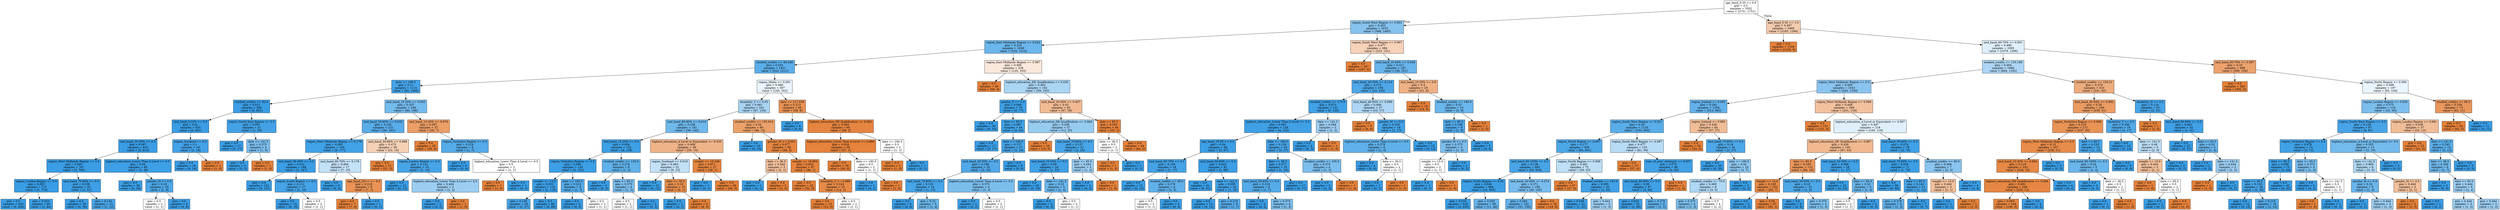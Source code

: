 digraph Tree {
node [shape=box, style="filled", color="black"] ;
0 [label="age_band_0-35 <= 0.0\ngini = 0.5\nsamples = 5502\nvalue = [2751, 2751]", fillcolor="#e5813900"] ;
1 [label="region_South West Region <= 0.001\ngini = 0.403\nsamples = 2033\nvalue = [568, 1465]", fillcolor="#399de59c"] ;
0 -> 1 [labeldistance=2.5, labelangle=45, headlabel="True"] ;
2 [label="region_East Midlands Region <= 0.022\ngini = 0.324\nsamples = 1649\nvalue = [335, 1314]", fillcolor="#399de5be"] ;
1 -> 2 ;
3 [label="studied_credits <= 90.456\ngini = 0.252\nsamples = 1421\nvalue = [210, 1211]", fillcolor="#399de5d3"] ;
2 -> 3 ;
4 [label="date <= 190.5\ngini = 0.11\nsamples = 1114\nvalue = [65, 1049]", fillcolor="#399de5ef"] ;
3 -> 4 ;
5 [label="studied_credits <= 82.5\ngini = 0.012\nsamples = 856\nvalue = [5, 851]", fillcolor="#399de5fe"] ;
4 -> 5 ;
6 [label="imd_band_0-10% <= 0.5\ngini = 0.01\nsamples = 835\nvalue = [4, 831]", fillcolor="#399de5fe"] ;
5 -> 6 ;
7 [label="imd_band_20-30% <= 0.5\ngini = 0.007\nsamples = 816\nvalue = [3, 813]", fillcolor="#399de5fe"] ;
6 -> 7 ;
8 [label="region_West Midlands Region <= 0.5\ngini = 0.005\nsamples = 767\nvalue = [2, 765]", fillcolor="#399de5fe"] ;
7 -> 8 ;
9 [label="region_London Region <= 0.5\ngini = 0.003\nsamples = 715\nvalue = [1, 714]", fillcolor="#399de5ff"] ;
8 -> 9 ;
10 [label="gini = 0.0\nsamples = 630\nvalue = [0, 630]", fillcolor="#399de5ff"] ;
9 -> 10 ;
11 [label="gini = 0.023\nsamples = 85\nvalue = [1, 84]", fillcolor="#399de5fc"] ;
9 -> 11 ;
12 [label="imd_band_70-80% <= 0.5\ngini = 0.038\nsamples = 52\nvalue = [1, 51]", fillcolor="#399de5fa"] ;
8 -> 12 ;
13 [label="gini = 0.0\nsamples = 39\nvalue = [0, 39]", fillcolor="#399de5ff"] ;
12 -> 13 ;
14 [label="gini = 0.142\nsamples = 13\nvalue = [1, 12]", fillcolor="#399de5ea"] ;
12 -> 14 ;
15 [label="highest_education_Lower Than A Level <= 0.5\ngini = 0.04\nsamples = 49\nvalue = [1, 48]", fillcolor="#399de5fa"] ;
7 -> 15 ;
16 [label="gini = 0.0\nsamples = 39\nvalue = [0, 39]", fillcolor="#399de5ff"] ;
15 -> 16 ;
17 [label="gender_M <= 0.5\ngini = 0.18\nsamples = 10\nvalue = [1, 9]", fillcolor="#399de5e3"] ;
15 -> 17 ;
18 [label="gini = 0.5\nsamples = 2\nvalue = [1, 1]", fillcolor="#e5813900"] ;
17 -> 18 ;
19 [label="gini = 0.0\nsamples = 8\nvalue = [0, 8]", fillcolor="#399de5ff"] ;
17 -> 19 ;
20 [label="region_Scotland <= 0.5\ngini = 0.1\nsamples = 19\nvalue = [1, 18]", fillcolor="#399de5f1"] ;
6 -> 20 ;
21 [label="gini = 0.0\nsamples = 18\nvalue = [0, 18]", fillcolor="#399de5ff"] ;
20 -> 21 ;
22 [label="gini = 0.0\nsamples = 1\nvalue = [1, 0]", fillcolor="#e58139ff"] ;
20 -> 22 ;
23 [label="region_South East Region <= 0.5\ngini = 0.091\nsamples = 21\nvalue = [1, 20]", fillcolor="#399de5f2"] ;
5 -> 23 ;
24 [label="gini = 0.0\nsamples = 17\nvalue = [0, 17]", fillcolor="#399de5ff"] ;
23 -> 24 ;
25 [label="date <= 141.5\ngini = 0.375\nsamples = 4\nvalue = [1, 3]", fillcolor="#399de5aa"] ;
23 -> 25 ;
26 [label="gini = 0.0\nsamples = 3\nvalue = [0, 3]", fillcolor="#399de5ff"] ;
25 -> 26 ;
27 [label="gini = 0.0\nsamples = 1\nvalue = [1, 0]", fillcolor="#e58139ff"] ;
25 -> 27 ;
28 [label="imd_band_10-20% <= 0.002\ngini = 0.357\nsamples = 258\nvalue = [60, 198]", fillcolor="#399de5b2"] ;
4 -> 28 ;
29 [label="imd_band_50-60% <= 0.032\ngini = 0.235\nsamples = 221\nvalue = [30, 191]", fillcolor="#399de5d7"] ;
28 -> 29 ;
30 [label="region_West Midlands Region <= 0.178\ngini = 0.083\nsamples = 185\nvalue = [8, 177]", fillcolor="#399de5f3"] ;
29 -> 30 ;
31 [label="imd_band_30-40% <= 0.5\ngini = 0.012\nsamples = 168\nvalue = [1, 167]", fillcolor="#399de5fd"] ;
30 -> 31 ;
32 [label="gini = 0.0\nsamples = 151\nvalue = [0, 151]", fillcolor="#399de5ff"] ;
31 -> 32 ;
33 [label="region_South Region <= 0.5\ngini = 0.111\nsamples = 17\nvalue = [1, 16]", fillcolor="#399de5ef"] ;
31 -> 33 ;
34 [label="gini = 0.0\nsamples = 15\nvalue = [0, 15]", fillcolor="#399de5ff"] ;
33 -> 34 ;
35 [label="gini = 0.5\nsamples = 2\nvalue = [1, 1]", fillcolor="#e5813900"] ;
33 -> 35 ;
36 [label="imd_band_60-70% <= 0.178\ngini = 0.484\nsamples = 17\nvalue = [7, 10]", fillcolor="#399de54d"] ;
30 -> 36 ;
37 [label="gini = 0.0\nsamples = 9\nvalue = [0, 9]", fillcolor="#399de5ff"] ;
36 -> 37 ;
38 [label="age_band_55<= <= 0.5\ngini = 0.219\nsamples = 8\nvalue = [7, 1]", fillcolor="#e58139db"] ;
36 -> 38 ;
39 [label="gini = 0.0\nsamples = 7\nvalue = [7, 0]", fillcolor="#e58139ff"] ;
38 -> 39 ;
40 [label="gini = 0.0\nsamples = 1\nvalue = [0, 1]", fillcolor="#399de5ff"] ;
38 -> 40 ;
41 [label="imd_band_50-60% <= 0.998\ngini = 0.475\nsamples = 36\nvalue = [22, 14]", fillcolor="#e581395d"] ;
29 -> 41 ;
42 [label="gini = 0.0\nsamples = 21\nvalue = [21, 0]", fillcolor="#e58139ff"] ;
41 -> 42 ;
43 [label="region_London Region <= 0.5\ngini = 0.124\nsamples = 15\nvalue = [1, 14]", fillcolor="#399de5ed"] ;
41 -> 43 ;
44 [label="gini = 0.0\nsamples = 12\nvalue = [0, 12]", fillcolor="#399de5ff"] ;
43 -> 44 ;
45 [label="highest_education_Lower Than A Level <= 0.5\ngini = 0.444\nsamples = 3\nvalue = [1, 2]", fillcolor="#399de57f"] ;
43 -> 45 ;
46 [label="gini = 0.0\nsamples = 2\nvalue = [0, 2]", fillcolor="#399de5ff"] ;
45 -> 46 ;
47 [label="gini = 0.0\nsamples = 1\nvalue = [1, 0]", fillcolor="#e58139ff"] ;
45 -> 47 ;
48 [label="imd_band_10-20% <= 0.979\ngini = 0.307\nsamples = 37\nvalue = [30, 7]", fillcolor="#e58139c4"] ;
28 -> 48 ;
49 [label="gini = 0.0\nsamples = 29\nvalue = [29, 0]", fillcolor="#e58139ff"] ;
48 -> 49 ;
50 [label="region_Yorkshire Region <= 0.5\ngini = 0.219\nsamples = 8\nvalue = [1, 7]", fillcolor="#399de5db"] ;
48 -> 50 ;
51 [label="gini = 0.0\nsamples = 6\nvalue = [0, 6]", fillcolor="#399de5ff"] ;
50 -> 51 ;
52 [label="highest_education_Lower Than A Level <= 0.5\ngini = 0.5\nsamples = 2\nvalue = [1, 1]", fillcolor="#e5813900"] ;
50 -> 52 ;
53 [label="gini = 0.0\nsamples = 1\nvalue = [1, 0]", fillcolor="#e58139ff"] ;
52 -> 53 ;
54 [label="gini = 0.0\nsamples = 1\nvalue = [0, 1]", fillcolor="#399de5ff"] ;
52 -> 54 ;
55 [label="region_Wales <= 0.001\ngini = 0.498\nsamples = 307\nvalue = [145, 162]", fillcolor="#399de51b"] ;
3 -> 55 ;
56 [label="disability_Y <= 0.03\ngini = 0.461\nsamples = 241\nvalue = [87, 154]", fillcolor="#399de56f"] ;
55 -> 56 ;
57 [label="imd_band_80-90% <= 0.019\ngini = 0.338\nsamples = 181\nvalue = [39, 142]", fillcolor="#399de5b9"] ;
56 -> 57 ;
58 [label="imd_band_10-20% <= 0.5\ngini = 0.059\nsamples = 132\nvalue = [4, 128]", fillcolor="#399de5f7"] ;
57 -> 58 ;
59 [label="region_Yorkshire Region <= 0.5\ngini = 0.046\nsamples = 126\nvalue = [3, 123]", fillcolor="#399de5f9"] ;
58 -> 59 ;
60 [label="weight <= 15.0\ngini = 0.033\nsamples = 118\nvalue = [2, 116]", fillcolor="#399de5fb"] ;
59 -> 60 ;
61 [label="gini = 0.128\nsamples = 29\nvalue = [2, 27]", fillcolor="#399de5ec"] ;
60 -> 61 ;
62 [label="gini = 0.0\nsamples = 89\nvalue = [0, 89]", fillcolor="#399de5ff"] ;
60 -> 62 ;
63 [label="date <= 190.5\ngini = 0.219\nsamples = 8\nvalue = [1, 7]", fillcolor="#399de5db"] ;
59 -> 63 ;
64 [label="gini = 0.0\nsamples = 6\nvalue = [0, 6]", fillcolor="#399de5ff"] ;
63 -> 64 ;
65 [label="gini = 0.5\nsamples = 2\nvalue = [1, 1]", fillcolor="#e5813900"] ;
63 -> 65 ;
66 [label="studied_credits <= 135.0\ngini = 0.278\nsamples = 6\nvalue = [1, 5]", fillcolor="#399de5cc"] ;
58 -> 66 ;
67 [label="gini = 0.0\nsamples = 2\nvalue = [0, 2]", fillcolor="#399de5ff"] ;
66 -> 67 ;
68 [label="date <= 85.5\ngini = 0.375\nsamples = 4\nvalue = [1, 3]", fillcolor="#399de5aa"] ;
66 -> 68 ;
69 [label="gini = 0.5\nsamples = 2\nvalue = [1, 1]", fillcolor="#e5813900"] ;
68 -> 69 ;
70 [label="gini = 0.0\nsamples = 2\nvalue = [0, 2]", fillcolor="#399de5ff"] ;
68 -> 70 ;
71 [label="highest_education_A Level or Equivalent <= 0.035\ngini = 0.408\nsamples = 49\nvalue = [35, 14]", fillcolor="#e5813999"] ;
57 -> 71 ;
72 [label="region_Scotland <= 0.019\ngini = 0.483\nsamples = 22\nvalue = [9, 13]", fillcolor="#399de54e"] ;
71 -> 72 ;
73 [label="gini = 0.0\nsamples = 12\nvalue = [0, 12]", fillcolor="#399de5ff"] ;
72 -> 73 ;
74 [label="date <= 36.5\ngini = 0.18\nsamples = 10\nvalue = [9, 1]", fillcolor="#e58139e3"] ;
72 -> 74 ;
75 [label="gini = 0.0\nsamples = 1\nvalue = [0, 1]", fillcolor="#399de5ff"] ;
74 -> 75 ;
76 [label="gini = 0.0\nsamples = 9\nvalue = [9, 0]", fillcolor="#e58139ff"] ;
74 -> 76 ;
77 [label="weight <= 10.349\ngini = 0.071\nsamples = 27\nvalue = [26, 1]", fillcolor="#e58139f5"] ;
71 -> 77 ;
78 [label="gini = 0.0\nsamples = 1\nvalue = [0, 1]", fillcolor="#399de5ff"] ;
77 -> 78 ;
79 [label="gini = 0.0\nsamples = 26\nvalue = [26, 0]", fillcolor="#e58139ff"] ;
77 -> 79 ;
80 [label="studied_credits <= 135.914\ngini = 0.32\nsamples = 60\nvalue = [48, 12]", fillcolor="#e58139bf"] ;
56 -> 80 ;
81 [label="gini = 0.0\nsamples = 10\nvalue = [0, 10]", fillcolor="#399de5ff"] ;
80 -> 81 ;
82 [label="gender_M <= 0.001\ngini = 0.077\nsamples = 50\nvalue = [48, 2]", fillcolor="#e58139f4"] ;
80 -> 82 ;
83 [label="date <= 36.5\ngini = 0.444\nsamples = 3\nvalue = [2, 1]", fillcolor="#e581397f"] ;
82 -> 83 ;
84 [label="gini = 0.0\nsamples = 1\nvalue = [0, 1]", fillcolor="#399de5ff"] ;
83 -> 84 ;
85 [label="gini = 0.0\nsamples = 2\nvalue = [2, 0]", fillcolor="#e58139ff"] ;
83 -> 85 ;
86 [label="weight <= 19.904\ngini = 0.042\nsamples = 47\nvalue = [46, 1]", fillcolor="#e58139f9"] ;
82 -> 86 ;
87 [label="gini = 0.0\nsamples = 32\nvalue = [32, 0]", fillcolor="#e58139ff"] ;
86 -> 87 ;
88 [label="disability_Y <= 0.999\ngini = 0.124\nsamples = 15\nvalue = [14, 1]", fillcolor="#e58139ed"] ;
86 -> 88 ;
89 [label="gini = 0.0\nsamples = 13\nvalue = [13, 0]", fillcolor="#e58139ff"] ;
88 -> 89 ;
90 [label="gini = 0.5\nsamples = 2\nvalue = [1, 1]", fillcolor="#e5813900"] ;
88 -> 90 ;
91 [label="date <= 117.039\ngini = 0.213\nsamples = 66\nvalue = [58, 8]", fillcolor="#e58139dc"] ;
55 -> 91 ;
92 [label="gini = 0.0\nsamples = 6\nvalue = [0, 6]", fillcolor="#399de5ff"] ;
91 -> 92 ;
93 [label="highest_education_HE Qualification <= 0.962\ngini = 0.064\nsamples = 60\nvalue = [58, 2]", fillcolor="#e58139f6"] ;
91 -> 93 ;
94 [label="highest_education_Lower Than A Level <= 0.999\ngini = 0.034\nsamples = 58\nvalue = [57, 1]", fillcolor="#e58139fb"] ;
93 -> 94 ;
95 [label="gini = 0.0\nsamples = 56\nvalue = [56, 0]", fillcolor="#e58139ff"] ;
94 -> 95 ;
96 [label="date <= 190.5\ngini = 0.5\nsamples = 2\nvalue = [1, 1]", fillcolor="#e5813900"] ;
94 -> 96 ;
97 [label="gini = 0.0\nsamples = 1\nvalue = [0, 1]", fillcolor="#399de5ff"] ;
96 -> 97 ;
98 [label="gini = 0.0\nsamples = 1\nvalue = [1, 0]", fillcolor="#e58139ff"] ;
96 -> 98 ;
99 [label="date <= 190.5\ngini = 0.5\nsamples = 2\nvalue = [1, 1]", fillcolor="#e5813900"] ;
93 -> 99 ;
100 [label="gini = 0.0\nsamples = 1\nvalue = [1, 0]", fillcolor="#e58139ff"] ;
99 -> 100 ;
101 [label="gini = 0.0\nsamples = 1\nvalue = [0, 1]", fillcolor="#399de5ff"] ;
99 -> 101 ;
102 [label="region_East Midlands Region <= 0.987\ngini = 0.495\nsamples = 228\nvalue = [125, 103]", fillcolor="#e581392d"] ;
2 -> 102 ;
103 [label="gini = 0.0\nsamples = 66\nvalue = [66, 0]", fillcolor="#e58139ff"] ;
102 -> 103 ;
104 [label="highest_education_HE Qualification <= 0.035\ngini = 0.463\nsamples = 162\nvalue = [59, 103]", fillcolor="#399de56d"] ;
102 -> 104 ;
105 [label="gender_F <= 0.5\ngini = 0.049\nsamples = 79\nvalue = [2, 77]", fillcolor="#399de5f8"] ;
104 -> 105 ;
106 [label="gini = 0.0\nsamples = 35\nvalue = [0, 35]", fillcolor="#399de5ff"] ;
105 -> 106 ;
107 [label="date <= 85.5\ngini = 0.087\nsamples = 44\nvalue = [2, 42]", fillcolor="#399de5f3"] ;
105 -> 107 ;
108 [label="gini = 0.0\nsamples = 17\nvalue = [0, 17]", fillcolor="#399de5ff"] ;
107 -> 108 ;
109 [label="date <= 190.5\ngini = 0.137\nsamples = 27\nvalue = [2, 25]", fillcolor="#399de5eb"] ;
107 -> 109 ;
110 [label="imd_band_20-30% <= 0.5\ngini = 0.198\nsamples = 18\nvalue = [2, 16]", fillcolor="#399de5df"] ;
109 -> 110 ;
111 [label="imd_band_70-80% <= 0.5\ngini = 0.133\nsamples = 14\nvalue = [1, 13]", fillcolor="#399de5eb"] ;
110 -> 111 ;
112 [label="gini = 0.0\nsamples = 9\nvalue = [0, 9]", fillcolor="#399de5ff"] ;
111 -> 112 ;
113 [label="gini = 0.32\nsamples = 5\nvalue = [1, 4]", fillcolor="#399de5bf"] ;
111 -> 113 ;
114 [label="highest_education_Lower Than A Level <= 0.5\ngini = 0.375\nsamples = 4\nvalue = [1, 3]", fillcolor="#399de5aa"] ;
110 -> 114 ;
115 [label="gini = 0.0\nsamples = 2\nvalue = [0, 2]", fillcolor="#399de5ff"] ;
114 -> 115 ;
116 [label="gini = 0.5\nsamples = 2\nvalue = [1, 1]", fillcolor="#e5813900"] ;
114 -> 116 ;
117 [label="gini = 0.0\nsamples = 9\nvalue = [0, 9]", fillcolor="#399de5ff"] ;
109 -> 117 ;
118 [label="imd_band_20-30% <= 0.007\ngini = 0.43\nsamples = 83\nvalue = [57, 26]", fillcolor="#e581398b"] ;
104 -> 118 ;
119 [label="highest_education_HE Qualification <= 0.884\ngini = 0.438\nsamples = 37\nvalue = [12, 25]", fillcolor="#399de585"] ;
118 -> 119 ;
120 [label="gini = 0.0\nsamples = 10\nvalue = [10, 0]", fillcolor="#e58139ff"] ;
119 -> 120 ;
121 [label="imd_band_70-80% <= 0.5\ngini = 0.137\nsamples = 27\nvalue = [2, 25]", fillcolor="#399de5eb"] ;
119 -> 121 ;
122 [label="imd_band_10-20% <= 0.5\ngini = 0.08\nsamples = 24\nvalue = [1, 23]", fillcolor="#399de5f4"] ;
121 -> 122 ;
123 [label="gini = 0.0\nsamples = 19\nvalue = [0, 19]", fillcolor="#399de5ff"] ;
122 -> 123 ;
124 [label="date <= 141.5\ngini = 0.32\nsamples = 5\nvalue = [1, 4]", fillcolor="#399de5bf"] ;
122 -> 124 ;
125 [label="gini = 0.0\nsamples = 3\nvalue = [0, 3]", fillcolor="#399de5ff"] ;
124 -> 125 ;
126 [label="gini = 0.5\nsamples = 2\nvalue = [1, 1]", fillcolor="#e5813900"] ;
124 -> 126 ;
127 [label="date <= 85.5\ngini = 0.444\nsamples = 3\nvalue = [1, 2]", fillcolor="#399de57f"] ;
121 -> 127 ;
128 [label="gini = 0.0\nsamples = 2\nvalue = [0, 2]", fillcolor="#399de5ff"] ;
127 -> 128 ;
129 [label="gini = 0.0\nsamples = 1\nvalue = [1, 0]", fillcolor="#e58139ff"] ;
127 -> 129 ;
130 [label="date <= 85.5\ngini = 0.043\nsamples = 46\nvalue = [45, 1]", fillcolor="#e58139f9"] ;
118 -> 130 ;
131 [label="date <= 36.5\ngini = 0.5\nsamples = 2\nvalue = [1, 1]", fillcolor="#e5813900"] ;
130 -> 131 ;
132 [label="gini = 0.0\nsamples = 1\nvalue = [1, 0]", fillcolor="#e58139ff"] ;
131 -> 132 ;
133 [label="gini = 0.0\nsamples = 1\nvalue = [0, 1]", fillcolor="#399de5ff"] ;
131 -> 133 ;
134 [label="gini = 0.0\nsamples = 44\nvalue = [44, 0]", fillcolor="#e58139ff"] ;
130 -> 134 ;
135 [label="region_South West Region <= 0.997\ngini = 0.477\nsamples = 384\nvalue = [233, 151]", fillcolor="#e581395a"] ;
1 -> 135 ;
136 [label="gini = 0.0\nsamples = 197\nvalue = [197, 0]", fillcolor="#e58139ff"] ;
135 -> 136 ;
137 [label="imd_band_10-20% <= 0.048\ngini = 0.311\nsamples = 187\nvalue = [36, 151]", fillcolor="#399de5c2"] ;
135 -> 137 ;
138 [label="imd_band_40-50% <= 0.114\ngini = 0.172\nsamples = 158\nvalue = [15, 143]", fillcolor="#399de5e4"] ;
137 -> 138 ;
139 [label="studied_credits <= 175.0\ngini = 0.073\nsamples = 131\nvalue = [5, 126]", fillcolor="#399de5f5"] ;
138 -> 139 ;
140 [label="highest_education_Lower Than A Level <= 0.5\ngini = 0.061\nsamples = 128\nvalue = [4, 124]", fillcolor="#399de5f7"] ;
139 -> 140 ;
141 [label="age_band_35-55 <= 0.5\ngini = 0.04\nsamples = 99\nvalue = [2, 97]", fillcolor="#399de5fa"] ;
140 -> 141 ;
142 [label="imd_band_60-70% <= 0.5\ngini = 0.105\nsamples = 18\nvalue = [1, 17]", fillcolor="#399de5f0"] ;
141 -> 142 ;
143 [label="gini = 0.0\nsamples = 12\nvalue = [0, 12]", fillcolor="#399de5ff"] ;
142 -> 143 ;
144 [label="studied_credits <= 90.0\ngini = 0.278\nsamples = 6\nvalue = [1, 5]", fillcolor="#399de5cc"] ;
142 -> 144 ;
145 [label="gini = 0.5\nsamples = 2\nvalue = [1, 1]", fillcolor="#e5813900"] ;
144 -> 145 ;
146 [label="gini = 0.0\nsamples = 4\nvalue = [0, 4]", fillcolor="#399de5ff"] ;
144 -> 146 ;
147 [label="imd_band_50-60% <= 0.5\ngini = 0.024\nsamples = 81\nvalue = [1, 80]", fillcolor="#399de5fc"] ;
141 -> 147 ;
148 [label="gini = 0.0\nsamples = 61\nvalue = [0, 61]", fillcolor="#399de5ff"] ;
147 -> 148 ;
149 [label="date <= 141.5\ngini = 0.095\nsamples = 20\nvalue = [1, 19]", fillcolor="#399de5f2"] ;
147 -> 149 ;
150 [label="gini = 0.0\nsamples = 12\nvalue = [0, 12]", fillcolor="#399de5ff"] ;
149 -> 150 ;
151 [label="gini = 0.219\nsamples = 8\nvalue = [1, 7]", fillcolor="#399de5db"] ;
149 -> 151 ;
152 [label="date <= 190.5\ngini = 0.128\nsamples = 29\nvalue = [2, 27]", fillcolor="#399de5ec"] ;
140 -> 152 ;
153 [label="date <= 36.5\ngini = 0.077\nsamples = 25\nvalue = [1, 24]", fillcolor="#399de5f4"] ;
152 -> 153 ;
154 [label="imd_band_50-60% <= 0.5\ngini = 0.219\nsamples = 8\nvalue = [1, 7]", fillcolor="#399de5db"] ;
153 -> 154 ;
155 [label="gini = 0.0\nsamples = 4\nvalue = [0, 4]", fillcolor="#399de5ff"] ;
154 -> 155 ;
156 [label="gini = 0.375\nsamples = 4\nvalue = [1, 3]", fillcolor="#399de5aa"] ;
154 -> 156 ;
157 [label="gini = 0.0\nsamples = 17\nvalue = [0, 17]", fillcolor="#399de5ff"] ;
153 -> 157 ;
158 [label="studied_credits <= 105.0\ngini = 0.375\nsamples = 4\nvalue = [1, 3]", fillcolor="#399de5aa"] ;
152 -> 158 ;
159 [label="gini = 0.0\nsamples = 3\nvalue = [0, 3]", fillcolor="#399de5ff"] ;
158 -> 159 ;
160 [label="gini = 0.0\nsamples = 1\nvalue = [1, 0]", fillcolor="#e58139ff"] ;
158 -> 160 ;
161 [label="date <= 141.5\ngini = 0.444\nsamples = 3\nvalue = [1, 2]", fillcolor="#399de57f"] ;
139 -> 161 ;
162 [label="gini = 0.0\nsamples = 2\nvalue = [0, 2]", fillcolor="#399de5ff"] ;
161 -> 162 ;
163 [label="gini = 0.0\nsamples = 1\nvalue = [1, 0]", fillcolor="#e58139ff"] ;
161 -> 163 ;
164 [label="imd_band_40-50% <= 0.996\ngini = 0.466\nsamples = 27\nvalue = [10, 17]", fillcolor="#399de569"] ;
138 -> 164 ;
165 [label="gini = 0.0\nsamples = 9\nvalue = [9, 0]", fillcolor="#e58139ff"] ;
164 -> 165 ;
166 [label="gender_M <= 0.5\ngini = 0.105\nsamples = 18\nvalue = [1, 17]", fillcolor="#399de5f0"] ;
164 -> 166 ;
167 [label="highest_education_Lower Than A Level <= 0.5\ngini = 0.278\nsamples = 6\nvalue = [1, 5]", fillcolor="#399de5cc"] ;
166 -> 167 ;
168 [label="gini = 0.0\nsamples = 4\nvalue = [0, 4]", fillcolor="#399de5ff"] ;
167 -> 168 ;
169 [label="date <= 36.5\ngini = 0.5\nsamples = 2\nvalue = [1, 1]", fillcolor="#e5813900"] ;
167 -> 169 ;
170 [label="gini = 0.0\nsamples = 1\nvalue = [0, 1]", fillcolor="#399de5ff"] ;
169 -> 170 ;
171 [label="gini = 0.0\nsamples = 1\nvalue = [1, 0]", fillcolor="#e58139ff"] ;
169 -> 171 ;
172 [label="gini = 0.0\nsamples = 12\nvalue = [0, 12]", fillcolor="#399de5ff"] ;
166 -> 172 ;
173 [label="imd_band_10-20% <= 0.9\ngini = 0.4\nsamples = 29\nvalue = [21, 8]", fillcolor="#e581399e"] ;
137 -> 173 ;
174 [label="gini = 0.0\nsamples = 19\nvalue = [19, 0]", fillcolor="#e58139ff"] ;
173 -> 174 ;
175 [label="studied_credits <= 180.0\ngini = 0.32\nsamples = 10\nvalue = [2, 8]", fillcolor="#399de5bf"] ;
173 -> 175 ;
176 [label="date <= 85.5\ngini = 0.198\nsamples = 9\nvalue = [1, 8]", fillcolor="#399de5df"] ;
175 -> 176 ;
177 [label="gender_M <= 0.5\ngini = 0.375\nsamples = 4\nvalue = [1, 3]", fillcolor="#399de5aa"] ;
176 -> 177 ;
178 [label="weight <= 15.0\ngini = 0.5\nsamples = 2\nvalue = [1, 1]", fillcolor="#e5813900"] ;
177 -> 178 ;
179 [label="gini = 0.0\nsamples = 1\nvalue = [0, 1]", fillcolor="#399de5ff"] ;
178 -> 179 ;
180 [label="gini = 0.0\nsamples = 1\nvalue = [1, 0]", fillcolor="#e58139ff"] ;
178 -> 180 ;
181 [label="gini = 0.0\nsamples = 2\nvalue = [0, 2]", fillcolor="#399de5ff"] ;
177 -> 181 ;
182 [label="gini = 0.0\nsamples = 5\nvalue = [0, 5]", fillcolor="#399de5ff"] ;
176 -> 182 ;
183 [label="gini = 0.0\nsamples = 1\nvalue = [1, 0]", fillcolor="#e58139ff"] ;
175 -> 183 ;
184 [label="age_band_0-35 <= 1.0\ngini = 0.467\nsamples = 3469\nvalue = [2183, 1286]", fillcolor="#e5813969"] ;
0 -> 184 [labeldistance=2.5, labelangle=-45, headlabel="False"] ;
185 [label="gini = 0.0\nsamples = 1104\nvalue = [1104, 0]", fillcolor="#e58139ff"] ;
184 -> 185 ;
186 [label="imd_band_60-70% <= 0.001\ngini = 0.496\nsamples = 2365\nvalue = [1079, 1286]", fillcolor="#399de529"] ;
184 -> 186 ;
187 [label="studied_credits <= 150.188\ngini = 0.464\nsamples = 1866\nvalue = [684, 1182]", fillcolor="#399de56b"] ;
186 -> 187 ;
188 [label="region_West Midlands Region <= 0.0\ngini = 0.409\nsamples = 1543\nvalue = [443, 1100]", fillcolor="#399de598"] ;
187 -> 188 ;
189 [label="region_Ireland <= 0.003\ngini = 0.292\nsamples = 1194\nvalue = [212, 982]", fillcolor="#399de5c8"] ;
188 -> 189 ;
190 [label="region_South West Region <= 0.021\ngini = 0.24\nsamples = 1110\nvalue = [155, 955]", fillcolor="#399de5d6"] ;
189 -> 190 ;
191 [label="region_North Region <= 0.087\ngini = 0.177\nsamples = 955\nvalue = [94, 861]", fillcolor="#399de5e3"] ;
190 -> 191 ;
192 [label="imd_band_90-100% <= 0.0\ngini = 0.136\nsamples = 883\nvalue = [65, 818]", fillcolor="#399de5eb"] ;
191 -> 192 ;
193 [label="region_South Region <= 0.02\ngini = 0.046\nsamples = 684\nvalue = [16, 668]", fillcolor="#399de5f9"] ;
192 -> 193 ;
194 [label="gini = 0.016\nsamples = 625\nvalue = [5, 620]", fillcolor="#399de5fd"] ;
193 -> 194 ;
195 [label="gini = 0.303\nsamples = 59\nvalue = [11, 48]", fillcolor="#399de5c5"] ;
193 -> 195 ;
196 [label="imd_band_30-40% <= 0.074\ngini = 0.371\nsamples = 199\nvalue = [49, 150]", fillcolor="#399de5ac"] ;
192 -> 196 ;
197 [label="gini = 0.284\nsamples = 181\nvalue = [31, 150]", fillcolor="#399de5ca"] ;
196 -> 197 ;
198 [label="gini = 0.0\nsamples = 18\nvalue = [18, 0]", fillcolor="#e58139ff"] ;
196 -> 198 ;
199 [label="region_North Region <= 0.999\ngini = 0.481\nsamples = 72\nvalue = [29, 43]", fillcolor="#399de553"] ;
191 -> 199 ;
200 [label="gini = 0.0\nsamples = 27\nvalue = [27, 0]", fillcolor="#e58139ff"] ;
199 -> 200 ;
201 [label="studied_credits <= 135.0\ngini = 0.085\nsamples = 45\nvalue = [2, 43]", fillcolor="#399de5f3"] ;
199 -> 201 ;
202 [label="gini = 0.046\nsamples = 42\nvalue = [1, 41]", fillcolor="#399de5f9"] ;
201 -> 202 ;
203 [label="gini = 0.444\nsamples = 3\nvalue = [1, 2]", fillcolor="#399de57f"] ;
201 -> 203 ;
204 [label="region_South West Region <= 0.997\ngini = 0.477\nsamples = 155\nvalue = [61, 94]", fillcolor="#399de55a"] ;
190 -> 204 ;
205 [label="gini = 0.0\nsamples = 57\nvalue = [57, 0]", fillcolor="#e58139ff"] ;
204 -> 205 ;
206 [label="num_of_prev_attempts <= 0.007\ngini = 0.078\nsamples = 98\nvalue = [4, 94]", fillcolor="#399de5f4"] ;
204 -> 206 ;
207 [label="imd_band_80-90% <= 0.5\ngini = 0.06\nsamples = 97\nvalue = [3, 94]", fillcolor="#399de5f7"] ;
206 -> 207 ;
208 [label="gini = 0.043\nsamples = 91\nvalue = [2, 89]", fillcolor="#399de5f9"] ;
207 -> 208 ;
209 [label="gini = 0.278\nsamples = 6\nvalue = [1, 5]", fillcolor="#399de5cc"] ;
207 -> 209 ;
210 [label="gini = 0.0\nsamples = 1\nvalue = [1, 0]", fillcolor="#e58139ff"] ;
206 -> 210 ;
211 [label="region_Ireland <= 0.985\ngini = 0.436\nsamples = 84\nvalue = [57, 27]", fillcolor="#e5813986"] ;
189 -> 211 ;
212 [label="gini = 0.0\nsamples = 54\nvalue = [54, 0]", fillcolor="#e58139ff"] ;
211 -> 212 ;
213 [label="imd_band_70-80% <= 0.5\ngini = 0.18\nsamples = 30\nvalue = [3, 27]", fillcolor="#399de5e3"] ;
211 -> 213 ;
214 [label="gini = 0.0\nsamples = 20\nvalue = [0, 20]", fillcolor="#399de5ff"] ;
213 -> 214 ;
215 [label="date <= 190.5\ngini = 0.42\nsamples = 10\nvalue = [3, 7]", fillcolor="#399de592"] ;
213 -> 215 ;
216 [label="studied_credits <= 75.0\ngini = 0.469\nsamples = 8\nvalue = [3, 5]", fillcolor="#399de566"] ;
215 -> 216 ;
217 [label="gini = 0.375\nsamples = 4\nvalue = [1, 3]", fillcolor="#399de5aa"] ;
216 -> 217 ;
218 [label="gini = 0.5\nsamples = 4\nvalue = [2, 2]", fillcolor="#e5813900"] ;
216 -> 218 ;
219 [label="gini = 0.0\nsamples = 2\nvalue = [0, 2]", fillcolor="#399de5ff"] ;
215 -> 219 ;
220 [label="region_West Midlands Region <= 0.989\ngini = 0.448\nsamples = 349\nvalue = [231, 118]", fillcolor="#e581397d"] ;
188 -> 220 ;
221 [label="gini = 0.0\nsamples = 131\nvalue = [131, 0]", fillcolor="#e58139ff"] ;
220 -> 221 ;
222 [label="highest_education_A Level or Equivalent <= 0.997\ngini = 0.497\nsamples = 218\nvalue = [100, 118]", fillcolor="#399de527"] ;
220 -> 222 ;
223 [label="highest_education_HE Qualification <= 0.987\ngini = 0.426\nsamples = 140\nvalue = [97, 43]", fillcolor="#e581398e"] ;
222 -> 223 ;
224 [label="date <= 85.5\ngini = 0.245\nsamples = 112\nvalue = [96, 16]", fillcolor="#e58139d4"] ;
223 -> 224 ;
225 [label="weight <= 15.0\ngini = 0.128\nsamples = 102\nvalue = [95, 7]", fillcolor="#e58139ec"] ;
224 -> 225 ;
226 [label="gini = 0.0\nsamples = 5\nvalue = [0, 5]", fillcolor="#399de5ff"] ;
225 -> 226 ;
227 [label="gini = 0.04\nsamples = 97\nvalue = [95, 2]", fillcolor="#e58139fa"] ;
225 -> 227 ;
228 [label="imd_band_50-60% <= 0.5\ngini = 0.18\nsamples = 10\nvalue = [1, 9]", fillcolor="#399de5e3"] ;
224 -> 228 ;
229 [label="gini = 0.0\nsamples = 6\nvalue = [0, 6]", fillcolor="#399de5ff"] ;
228 -> 229 ;
230 [label="gini = 0.375\nsamples = 4\nvalue = [1, 3]", fillcolor="#399de5aa"] ;
228 -> 230 ;
231 [label="imd_band_40-50% <= 0.5\ngini = 0.069\nsamples = 28\nvalue = [1, 27]", fillcolor="#399de5f6"] ;
223 -> 231 ;
232 [label="gini = 0.0\nsamples = 23\nvalue = [0, 23]", fillcolor="#399de5ff"] ;
231 -> 232 ;
233 [label="date <= 85.5\ngini = 0.32\nsamples = 5\nvalue = [1, 4]", fillcolor="#399de5bf"] ;
231 -> 233 ;
234 [label="gini = 0.5\nsamples = 2\nvalue = [1, 1]", fillcolor="#e5813900"] ;
233 -> 234 ;
235 [label="gini = 0.0\nsamples = 3\nvalue = [0, 3]", fillcolor="#399de5ff"] ;
233 -> 235 ;
236 [label="imd_band_30-40% <= 0.5\ngini = 0.074\nsamples = 78\nvalue = [3, 75]", fillcolor="#399de5f5"] ;
222 -> 236 ;
237 [label="imd_band_70-80% <= 0.5\ngini = 0.028\nsamples = 71\nvalue = [1, 70]", fillcolor="#399de5fb"] ;
236 -> 237 ;
238 [label="gini = 0.0\nsamples = 58\nvalue = [0, 58]", fillcolor="#399de5ff"] ;
237 -> 238 ;
239 [label="date <= 85.5\ngini = 0.142\nsamples = 13\nvalue = [1, 12]", fillcolor="#399de5ea"] ;
237 -> 239 ;
240 [label="gini = 0.278\nsamples = 6\nvalue = [1, 5]", fillcolor="#399de5cc"] ;
239 -> 240 ;
241 [label="gini = 0.0\nsamples = 7\nvalue = [0, 7]", fillcolor="#399de5ff"] ;
239 -> 241 ;
242 [label="studied_credits <= 90.0\ngini = 0.408\nsamples = 7\nvalue = [2, 5]", fillcolor="#399de599"] ;
236 -> 242 ;
243 [label="weight <= 15.0\ngini = 0.444\nsamples = 3\nvalue = [2, 1]", fillcolor="#e581397f"] ;
242 -> 243 ;
244 [label="gini = 0.0\nsamples = 1\nvalue = [0, 1]", fillcolor="#399de5ff"] ;
243 -> 244 ;
245 [label="gini = 0.0\nsamples = 2\nvalue = [2, 0]", fillcolor="#e58139ff"] ;
243 -> 245 ;
246 [label="gini = 0.0\nsamples = 4\nvalue = [0, 4]", fillcolor="#399de5ff"] ;
242 -> 246 ;
247 [label="studied_credits <= 239.21\ngini = 0.379\nsamples = 323\nvalue = [241, 82]", fillcolor="#e58139a8"] ;
187 -> 247 ;
248 [label="imd_band_40-50% <= 0.992\ngini = 0.29\nsamples = 290\nvalue = [239, 51]", fillcolor="#e58139c9"] ;
247 -> 248 ;
249 [label="region_Yorkshire Region <= 0.998\ngini = 0.219\nsamples = 271\nvalue = [237, 34]", fillcolor="#e58139da"] ;
248 -> 249 ;
250 [label="region_West Midlands Region <= 0.5\ngini = 0.15\nsamples = 257\nvalue = [236, 21]", fillcolor="#e58139e8"] ;
249 -> 250 ;
251 [label="imd_band_10-20% <= 0.994\ngini = 0.119\nsamples = 252\nvalue = [236, 16]", fillcolor="#e58139ee"] ;
250 -> 251 ;
252 [label="highest_education_HE Qualification <= 0.994\ngini = 0.092\nsamples = 248\nvalue = [236, 12]", fillcolor="#e58139f2"] ;
251 -> 252 ;
253 [label="gini = 0.063\nsamples = 244\nvalue = [236, 8]", fillcolor="#e58139f6"] ;
252 -> 253 ;
254 [label="gini = 0.0\nsamples = 4\nvalue = [0, 4]", fillcolor="#399de5ff"] ;
252 -> 254 ;
255 [label="gini = 0.0\nsamples = 4\nvalue = [0, 4]", fillcolor="#399de5ff"] ;
251 -> 255 ;
256 [label="gini = 0.0\nsamples = 5\nvalue = [0, 5]", fillcolor="#399de5ff"] ;
250 -> 256 ;
257 [label="date <= 85.5\ngini = 0.133\nsamples = 14\nvalue = [1, 13]", fillcolor="#399de5eb"] ;
249 -> 257 ;
258 [label="imd_band_90-100% <= 0.5\ngini = 0.32\nsamples = 5\nvalue = [1, 4]", fillcolor="#399de5bf"] ;
257 -> 258 ;
259 [label="gini = 0.0\nsamples = 3\nvalue = [0, 3]", fillcolor="#399de5ff"] ;
258 -> 259 ;
260 [label="date <= 36.5\ngini = 0.5\nsamples = 2\nvalue = [1, 1]", fillcolor="#e5813900"] ;
258 -> 260 ;
261 [label="gini = 0.0\nsamples = 1\nvalue = [0, 1]", fillcolor="#399de5ff"] ;
260 -> 261 ;
262 [label="gini = 0.0\nsamples = 1\nvalue = [1, 0]", fillcolor="#e58139ff"] ;
260 -> 262 ;
263 [label="gini = 0.0\nsamples = 9\nvalue = [0, 9]", fillcolor="#399de5ff"] ;
257 -> 263 ;
264 [label="disability_Y <= 0.5\ngini = 0.188\nsamples = 19\nvalue = [2, 17]", fillcolor="#399de5e1"] ;
248 -> 264 ;
265 [label="gini = 0.0\nsamples = 14\nvalue = [0, 14]", fillcolor="#399de5ff"] ;
264 -> 265 ;
266 [label="date <= 141.5\ngini = 0.48\nsamples = 5\nvalue = [2, 3]", fillcolor="#399de555"] ;
264 -> 266 ;
267 [label="weight <= 15.0\ngini = 0.444\nsamples = 3\nvalue = [2, 1]", fillcolor="#e581397f"] ;
266 -> 267 ;
268 [label="gini = 0.0\nsamples = 1\nvalue = [1, 0]", fillcolor="#e58139ff"] ;
267 -> 268 ;
269 [label="date <= 85.5\ngini = 0.5\nsamples = 2\nvalue = [1, 1]", fillcolor="#e5813900"] ;
267 -> 269 ;
270 [label="gini = 0.0\nsamples = 1\nvalue = [0, 1]", fillcolor="#399de5ff"] ;
269 -> 270 ;
271 [label="gini = 0.0\nsamples = 1\nvalue = [1, 0]", fillcolor="#e58139ff"] ;
269 -> 271 ;
272 [label="gini = 0.0\nsamples = 2\nvalue = [0, 2]", fillcolor="#399de5ff"] ;
266 -> 272 ;
273 [label="disability_N <= 0.5\ngini = 0.114\nsamples = 33\nvalue = [2, 31]", fillcolor="#399de5ef"] ;
247 -> 273 ;
274 [label="gini = 0.0\nsamples = 1\nvalue = [1, 0]", fillcolor="#e58139ff"] ;
273 -> 274 ;
275 [label="imd_band_80-90% <= 0.5\ngini = 0.061\nsamples = 32\nvalue = [1, 31]", fillcolor="#399de5f7"] ;
273 -> 275 ;
276 [label="gini = 0.0\nsamples = 27\nvalue = [0, 27]", fillcolor="#399de5ff"] ;
275 -> 276 ;
277 [label="date <= 85.5\ngini = 0.32\nsamples = 5\nvalue = [1, 4]", fillcolor="#399de5bf"] ;
275 -> 277 ;
278 [label="gini = 0.0\nsamples = 2\nvalue = [0, 2]", fillcolor="#399de5ff"] ;
277 -> 278 ;
279 [label="date <= 141.5\ngini = 0.444\nsamples = 3\nvalue = [1, 2]", fillcolor="#399de57f"] ;
277 -> 279 ;
280 [label="gini = 0.0\nsamples = 1\nvalue = [1, 0]", fillcolor="#e58139ff"] ;
279 -> 280 ;
281 [label="gini = 0.0\nsamples = 2\nvalue = [0, 2]", fillcolor="#399de5ff"] ;
279 -> 281 ;
282 [label="imd_band_60-70% <= 0.997\ngini = 0.33\nsamples = 499\nvalue = [395, 104]", fillcolor="#e58139bc"] ;
186 -> 282 ;
283 [label="gini = 0.0\nsamples = 302\nvalue = [302, 0]", fillcolor="#e58139ff"] ;
282 -> 283 ;
284 [label="region_North Region <= 0.006\ngini = 0.498\nsamples = 197\nvalue = [93, 104]", fillcolor="#399de51b"] ;
282 -> 284 ;
285 [label="region_London Region <= 0.026\ngini = 0.375\nsamples = 124\nvalue = [31, 93]", fillcolor="#399de5aa"] ;
284 -> 285 ;
286 [label="region_South West Region <= 0.5\ngini = 0.128\nsamples = 87\nvalue = [6, 81]", fillcolor="#399de5ec"] ;
285 -> 286 ;
287 [label="region_Yorkshire Region <= 0.5\ngini = 0.078\nsamples = 74\nvalue = [3, 71]", fillcolor="#399de5f4"] ;
286 -> 287 ;
288 [label="date <= 85.5\ngini = 0.056\nsamples = 70\nvalue = [2, 68]", fillcolor="#399de5f8"] ;
287 -> 288 ;
289 [label="date <= 36.5\ngini = 0.133\nsamples = 28\nvalue = [2, 26]", fillcolor="#399de5eb"] ;
288 -> 289 ;
290 [label="gini = 0.0\nsamples = 12\nvalue = [0, 12]", fillcolor="#399de5ff"] ;
289 -> 290 ;
291 [label="gini = 0.219\nsamples = 16\nvalue = [2, 14]", fillcolor="#399de5db"] ;
289 -> 291 ;
292 [label="gini = 0.0\nsamples = 42\nvalue = [0, 42]", fillcolor="#399de5ff"] ;
288 -> 292 ;
293 [label="date <= 85.5\ngini = 0.375\nsamples = 4\nvalue = [1, 3]", fillcolor="#399de5aa"] ;
287 -> 293 ;
294 [label="gini = 0.0\nsamples = 2\nvalue = [0, 2]", fillcolor="#399de5ff"] ;
293 -> 294 ;
295 [label="date <= 141.5\ngini = 0.5\nsamples = 2\nvalue = [1, 1]", fillcolor="#e5813900"] ;
293 -> 295 ;
296 [label="gini = 0.0\nsamples = 1\nvalue = [1, 0]", fillcolor="#e58139ff"] ;
295 -> 296 ;
297 [label="gini = 0.0\nsamples = 1\nvalue = [0, 1]", fillcolor="#399de5ff"] ;
295 -> 297 ;
298 [label="highest_education_A Level or Equivalent <= 0.5\ngini = 0.355\nsamples = 13\nvalue = [3, 10]", fillcolor="#399de5b3"] ;
286 -> 298 ;
299 [label="date <= 141.5\ngini = 0.469\nsamples = 8\nvalue = [3, 5]", fillcolor="#399de566"] ;
298 -> 299 ;
300 [label="gender_M <= 0.5\ngini = 0.32\nsamples = 5\nvalue = [1, 4]", fillcolor="#399de5bf"] ;
299 -> 300 ;
301 [label="gini = 0.0\nsamples = 2\nvalue = [0, 2]", fillcolor="#399de5ff"] ;
300 -> 301 ;
302 [label="gini = 0.444\nsamples = 3\nvalue = [1, 2]", fillcolor="#399de57f"] ;
300 -> 302 ;
303 [label="gender_M <= 0.5\ngini = 0.444\nsamples = 3\nvalue = [2, 1]", fillcolor="#e581397f"] ;
299 -> 303 ;
304 [label="gini = 0.0\nsamples = 2\nvalue = [2, 0]", fillcolor="#e58139ff"] ;
303 -> 304 ;
305 [label="gini = 0.0\nsamples = 1\nvalue = [0, 1]", fillcolor="#399de5ff"] ;
303 -> 305 ;
306 [label="gini = 0.0\nsamples = 5\nvalue = [0, 5]", fillcolor="#399de5ff"] ;
298 -> 306 ;
307 [label="region_London Region <= 0.981\ngini = 0.438\nsamples = 37\nvalue = [25, 12]", fillcolor="#e5813985"] ;
285 -> 307 ;
308 [label="gini = 0.0\nsamples = 23\nvalue = [23, 0]", fillcolor="#e58139ff"] ;
307 -> 308 ;
309 [label="date <= 141.5\ngini = 0.245\nsamples = 14\nvalue = [2, 12]", fillcolor="#399de5d4"] ;
307 -> 309 ;
310 [label="date <= 36.5\ngini = 0.346\nsamples = 9\nvalue = [2, 7]", fillcolor="#399de5b6"] ;
309 -> 310 ;
311 [label="gini = 0.0\nsamples = 3\nvalue = [0, 3]", fillcolor="#399de5ff"] ;
310 -> 311 ;
312 [label="date <= 85.5\ngini = 0.444\nsamples = 6\nvalue = [2, 4]", fillcolor="#399de57f"] ;
310 -> 312 ;
313 [label="gini = 0.444\nsamples = 3\nvalue = [1, 2]", fillcolor="#399de57f"] ;
312 -> 313 ;
314 [label="gini = 0.444\nsamples = 3\nvalue = [1, 2]", fillcolor="#399de57f"] ;
312 -> 314 ;
315 [label="gini = 0.0\nsamples = 5\nvalue = [0, 5]", fillcolor="#399de5ff"] ;
309 -> 315 ;
316 [label="studied_credits <= 90.0\ngini = 0.256\nsamples = 73\nvalue = [62, 11]", fillcolor="#e58139d2"] ;
284 -> 316 ;
317 [label="gini = 0.0\nsamples = 62\nvalue = [62, 0]", fillcolor="#e58139ff"] ;
316 -> 317 ;
318 [label="gini = 0.0\nsamples = 11\nvalue = [0, 11]", fillcolor="#399de5ff"] ;
316 -> 318 ;
}
